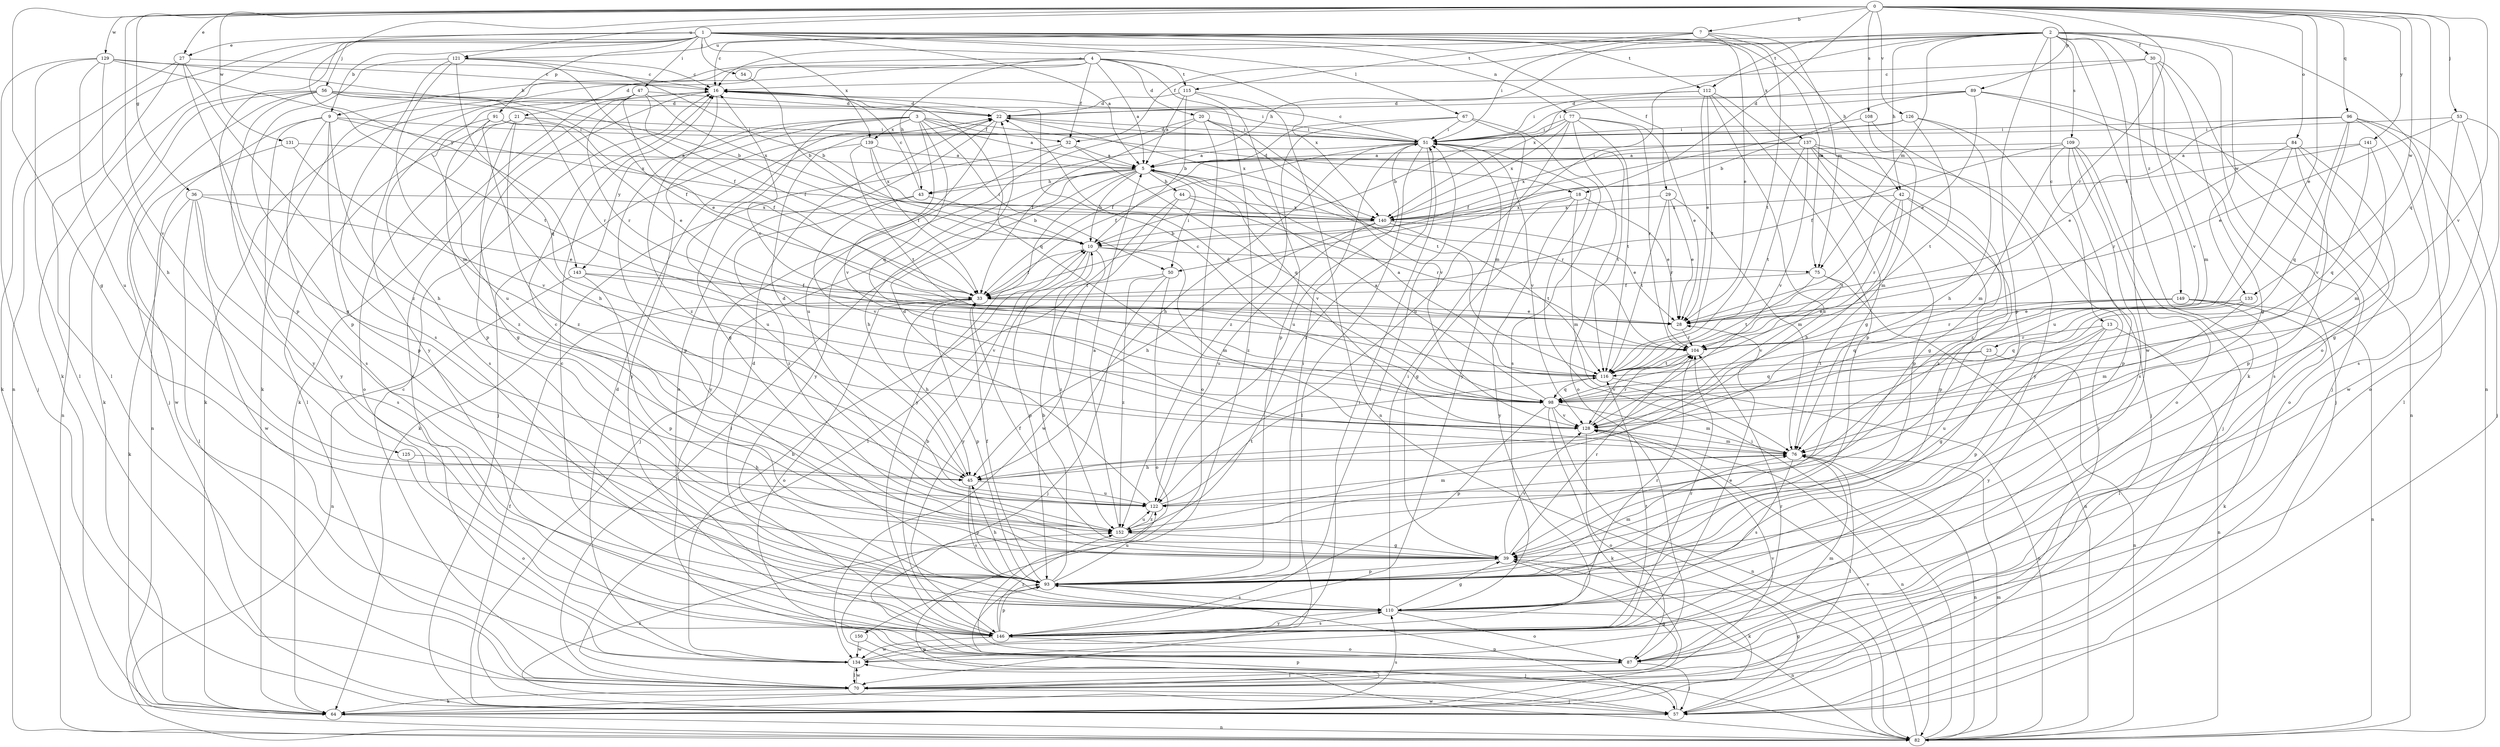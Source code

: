 strict digraph  {
0;
1;
2;
3;
4;
5;
7;
9;
10;
13;
16;
18;
20;
21;
22;
23;
27;
28;
29;
30;
32;
33;
36;
39;
42;
43;
44;
45;
47;
50;
51;
53;
54;
56;
57;
64;
67;
70;
75;
76;
77;
82;
84;
87;
89;
91;
93;
96;
98;
104;
108;
109;
110;
112;
115;
116;
121;
122;
125;
126;
128;
129;
131;
133;
134;
137;
139;
140;
141;
143;
146;
149;
150;
152;
0 -> 7  [label=b];
0 -> 18  [label=d];
0 -> 23  [label=e];
0 -> 27  [label=e];
0 -> 36  [label=g];
0 -> 39  [label=g];
0 -> 53  [label=j];
0 -> 84  [label=o];
0 -> 89  [label=p];
0 -> 96  [label=q];
0 -> 98  [label=q];
0 -> 104  [label=r];
0 -> 108  [label=s];
0 -> 121  [label=u];
0 -> 125  [label=v];
0 -> 126  [label=v];
0 -> 128  [label=v];
0 -> 129  [label=w];
0 -> 131  [label=w];
0 -> 133  [label=w];
0 -> 141  [label=y];
0 -> 143  [label=y];
1 -> 5  [label=a];
1 -> 9  [label=b];
1 -> 27  [label=e];
1 -> 29  [label=f];
1 -> 42  [label=h];
1 -> 47  [label=i];
1 -> 54  [label=j];
1 -> 56  [label=j];
1 -> 64  [label=k];
1 -> 67  [label=l];
1 -> 75  [label=m];
1 -> 77  [label=n];
1 -> 82  [label=n];
1 -> 91  [label=p];
1 -> 93  [label=p];
1 -> 112  [label=t];
1 -> 137  [label=x];
1 -> 139  [label=x];
2 -> 13  [label=c];
2 -> 16  [label=c];
2 -> 30  [label=f];
2 -> 32  [label=f];
2 -> 42  [label=h];
2 -> 43  [label=h];
2 -> 50  [label=i];
2 -> 64  [label=k];
2 -> 75  [label=m];
2 -> 82  [label=n];
2 -> 87  [label=o];
2 -> 93  [label=p];
2 -> 109  [label=s];
2 -> 112  [label=t];
2 -> 133  [label=w];
2 -> 134  [label=w];
2 -> 149  [label=z];
3 -> 5  [label=a];
3 -> 18  [label=d];
3 -> 32  [label=f];
3 -> 39  [label=g];
3 -> 50  [label=i];
3 -> 93  [label=p];
3 -> 98  [label=q];
3 -> 128  [label=v];
3 -> 139  [label=x];
3 -> 143  [label=y];
3 -> 146  [label=y];
4 -> 5  [label=a];
4 -> 9  [label=b];
4 -> 20  [label=d];
4 -> 21  [label=d];
4 -> 32  [label=f];
4 -> 43  [label=h];
4 -> 64  [label=k];
4 -> 115  [label=t];
4 -> 140  [label=x];
4 -> 146  [label=y];
4 -> 150  [label=z];
5 -> 10  [label=b];
5 -> 43  [label=h];
5 -> 44  [label=h];
5 -> 45  [label=h];
5 -> 50  [label=i];
5 -> 57  [label=j];
5 -> 70  [label=l];
5 -> 104  [label=r];
5 -> 128  [label=v];
5 -> 146  [label=y];
7 -> 16  [label=c];
7 -> 28  [label=e];
7 -> 51  [label=i];
7 -> 75  [label=m];
7 -> 115  [label=t];
7 -> 116  [label=t];
7 -> 121  [label=u];
9 -> 45  [label=h];
9 -> 51  [label=i];
9 -> 82  [label=n];
9 -> 93  [label=p];
9 -> 110  [label=s];
9 -> 140  [label=x];
9 -> 146  [label=y];
10 -> 33  [label=f];
10 -> 75  [label=m];
10 -> 76  [label=m];
10 -> 93  [label=p];
10 -> 146  [label=y];
10 -> 152  [label=z];
13 -> 39  [label=g];
13 -> 82  [label=n];
13 -> 93  [label=p];
13 -> 104  [label=r];
13 -> 146  [label=y];
16 -> 22  [label=d];
16 -> 64  [label=k];
16 -> 93  [label=p];
16 -> 98  [label=q];
16 -> 152  [label=z];
18 -> 28  [label=e];
18 -> 39  [label=g];
18 -> 76  [label=m];
18 -> 140  [label=x];
18 -> 146  [label=y];
20 -> 33  [label=f];
20 -> 51  [label=i];
20 -> 87  [label=o];
20 -> 116  [label=t];
20 -> 128  [label=v];
20 -> 146  [label=y];
21 -> 33  [label=f];
21 -> 39  [label=g];
21 -> 51  [label=i];
21 -> 70  [label=l];
21 -> 87  [label=o];
21 -> 152  [label=z];
22 -> 51  [label=i];
22 -> 57  [label=j];
22 -> 87  [label=o];
22 -> 122  [label=u];
22 -> 140  [label=x];
23 -> 82  [label=n];
23 -> 98  [label=q];
23 -> 116  [label=t];
23 -> 122  [label=u];
27 -> 16  [label=c];
27 -> 39  [label=g];
27 -> 64  [label=k];
27 -> 70  [label=l];
27 -> 152  [label=z];
28 -> 104  [label=r];
29 -> 28  [label=e];
29 -> 76  [label=m];
29 -> 104  [label=r];
29 -> 116  [label=t];
29 -> 140  [label=x];
30 -> 16  [label=c];
30 -> 39  [label=g];
30 -> 57  [label=j];
30 -> 76  [label=m];
30 -> 128  [label=v];
30 -> 140  [label=x];
32 -> 5  [label=a];
32 -> 64  [label=k];
32 -> 98  [label=q];
32 -> 146  [label=y];
33 -> 28  [label=e];
33 -> 45  [label=h];
33 -> 87  [label=o];
33 -> 93  [label=p];
36 -> 28  [label=e];
36 -> 64  [label=k];
36 -> 70  [label=l];
36 -> 110  [label=s];
36 -> 134  [label=w];
36 -> 140  [label=x];
39 -> 16  [label=c];
39 -> 33  [label=f];
39 -> 64  [label=k];
39 -> 93  [label=p];
39 -> 104  [label=r];
39 -> 128  [label=v];
42 -> 45  [label=h];
42 -> 93  [label=p];
42 -> 104  [label=r];
42 -> 116  [label=t];
42 -> 140  [label=x];
42 -> 152  [label=z];
43 -> 10  [label=b];
43 -> 16  [label=c];
43 -> 128  [label=v];
43 -> 152  [label=z];
44 -> 70  [label=l];
44 -> 104  [label=r];
44 -> 134  [label=w];
44 -> 140  [label=x];
45 -> 22  [label=d];
45 -> 93  [label=p];
45 -> 110  [label=s];
45 -> 122  [label=u];
47 -> 22  [label=d];
47 -> 28  [label=e];
47 -> 33  [label=f];
47 -> 64  [label=k];
47 -> 104  [label=r];
47 -> 122  [label=u];
47 -> 140  [label=x];
50 -> 33  [label=f];
50 -> 57  [label=j];
50 -> 87  [label=o];
50 -> 152  [label=z];
51 -> 5  [label=a];
51 -> 16  [label=c];
51 -> 22  [label=d];
51 -> 33  [label=f];
51 -> 45  [label=h];
51 -> 70  [label=l];
51 -> 116  [label=t];
51 -> 122  [label=u];
51 -> 128  [label=v];
51 -> 152  [label=z];
53 -> 28  [label=e];
53 -> 51  [label=i];
53 -> 87  [label=o];
53 -> 110  [label=s];
53 -> 134  [label=w];
54 -> 10  [label=b];
56 -> 22  [label=d];
56 -> 33  [label=f];
56 -> 51  [label=i];
56 -> 57  [label=j];
56 -> 64  [label=k];
56 -> 82  [label=n];
56 -> 104  [label=r];
56 -> 146  [label=y];
57 -> 33  [label=f];
57 -> 39  [label=g];
57 -> 93  [label=p];
57 -> 152  [label=z];
64 -> 82  [label=n];
64 -> 93  [label=p];
64 -> 110  [label=s];
67 -> 33  [label=f];
67 -> 51  [label=i];
67 -> 110  [label=s];
67 -> 146  [label=y];
67 -> 152  [label=z];
70 -> 16  [label=c];
70 -> 39  [label=g];
70 -> 57  [label=j];
70 -> 64  [label=k];
70 -> 128  [label=v];
70 -> 134  [label=w];
75 -> 33  [label=f];
75 -> 82  [label=n];
75 -> 116  [label=t];
75 -> 128  [label=v];
76 -> 45  [label=h];
76 -> 70  [label=l];
76 -> 82  [label=n];
76 -> 110  [label=s];
77 -> 10  [label=b];
77 -> 28  [label=e];
77 -> 51  [label=i];
77 -> 87  [label=o];
77 -> 104  [label=r];
77 -> 116  [label=t];
77 -> 122  [label=u];
77 -> 140  [label=x];
82 -> 51  [label=i];
82 -> 76  [label=m];
82 -> 93  [label=p];
82 -> 128  [label=v];
82 -> 134  [label=w];
84 -> 5  [label=a];
84 -> 87  [label=o];
84 -> 93  [label=p];
84 -> 104  [label=r];
84 -> 110  [label=s];
84 -> 122  [label=u];
87 -> 57  [label=j];
87 -> 70  [label=l];
87 -> 76  [label=m];
89 -> 10  [label=b];
89 -> 22  [label=d];
89 -> 28  [label=e];
89 -> 51  [label=i];
89 -> 57  [label=j];
89 -> 82  [label=n];
91 -> 28  [label=e];
91 -> 45  [label=h];
91 -> 51  [label=i];
91 -> 110  [label=s];
91 -> 152  [label=z];
93 -> 10  [label=b];
93 -> 33  [label=f];
93 -> 45  [label=h];
93 -> 51  [label=i];
93 -> 76  [label=m];
93 -> 110  [label=s];
93 -> 122  [label=u];
96 -> 28  [label=e];
96 -> 39  [label=g];
96 -> 51  [label=i];
96 -> 57  [label=j];
96 -> 70  [label=l];
96 -> 98  [label=q];
96 -> 128  [label=v];
98 -> 5  [label=a];
98 -> 16  [label=c];
98 -> 22  [label=d];
98 -> 64  [label=k];
98 -> 76  [label=m];
98 -> 82  [label=n];
98 -> 93  [label=p];
98 -> 128  [label=v];
104 -> 116  [label=t];
104 -> 128  [label=v];
108 -> 51  [label=i];
108 -> 76  [label=m];
108 -> 146  [label=y];
109 -> 5  [label=a];
109 -> 33  [label=f];
109 -> 57  [label=j];
109 -> 76  [label=m];
109 -> 87  [label=o];
109 -> 93  [label=p];
109 -> 110  [label=s];
110 -> 22  [label=d];
110 -> 39  [label=g];
110 -> 51  [label=i];
110 -> 82  [label=n];
110 -> 87  [label=o];
110 -> 104  [label=r];
110 -> 146  [label=y];
112 -> 22  [label=d];
112 -> 28  [label=e];
112 -> 39  [label=g];
112 -> 51  [label=i];
112 -> 93  [label=p];
112 -> 116  [label=t];
112 -> 152  [label=z];
115 -> 5  [label=a];
115 -> 10  [label=b];
115 -> 22  [label=d];
115 -> 82  [label=n];
115 -> 93  [label=p];
116 -> 5  [label=a];
116 -> 16  [label=c];
116 -> 82  [label=n];
116 -> 98  [label=q];
121 -> 10  [label=b];
121 -> 16  [label=c];
121 -> 33  [label=f];
121 -> 76  [label=m];
121 -> 93  [label=p];
121 -> 98  [label=q];
121 -> 110  [label=s];
122 -> 22  [label=d];
122 -> 76  [label=m];
122 -> 116  [label=t];
122 -> 152  [label=z];
125 -> 45  [label=h];
125 -> 87  [label=o];
126 -> 33  [label=f];
126 -> 45  [label=h];
126 -> 51  [label=i];
126 -> 57  [label=j];
126 -> 116  [label=t];
128 -> 76  [label=m];
128 -> 82  [label=n];
128 -> 87  [label=o];
128 -> 104  [label=r];
129 -> 10  [label=b];
129 -> 16  [label=c];
129 -> 45  [label=h];
129 -> 57  [label=j];
129 -> 70  [label=l];
129 -> 116  [label=t];
129 -> 122  [label=u];
131 -> 5  [label=a];
131 -> 128  [label=v];
131 -> 134  [label=w];
133 -> 28  [label=e];
133 -> 76  [label=m];
133 -> 98  [label=q];
134 -> 10  [label=b];
134 -> 16  [label=c];
134 -> 22  [label=d];
134 -> 51  [label=i];
134 -> 70  [label=l];
134 -> 104  [label=r];
137 -> 5  [label=a];
137 -> 39  [label=g];
137 -> 57  [label=j];
137 -> 93  [label=p];
137 -> 116  [label=t];
137 -> 128  [label=v];
137 -> 140  [label=x];
137 -> 152  [label=z];
139 -> 5  [label=a];
139 -> 33  [label=f];
139 -> 116  [label=t];
139 -> 122  [label=u];
139 -> 140  [label=x];
140 -> 10  [label=b];
140 -> 28  [label=e];
140 -> 45  [label=h];
140 -> 116  [label=t];
140 -> 122  [label=u];
141 -> 5  [label=a];
141 -> 76  [label=m];
141 -> 98  [label=q];
141 -> 140  [label=x];
143 -> 33  [label=f];
143 -> 82  [label=n];
143 -> 93  [label=p];
143 -> 128  [label=v];
146 -> 10  [label=b];
146 -> 16  [label=c];
146 -> 28  [label=e];
146 -> 51  [label=i];
146 -> 87  [label=o];
146 -> 93  [label=p];
146 -> 104  [label=r];
146 -> 110  [label=s];
146 -> 116  [label=t];
146 -> 134  [label=w];
146 -> 152  [label=z];
149 -> 28  [label=e];
149 -> 64  [label=k];
149 -> 70  [label=l];
149 -> 82  [label=n];
149 -> 98  [label=q];
149 -> 104  [label=r];
150 -> 57  [label=j];
150 -> 134  [label=w];
152 -> 5  [label=a];
152 -> 39  [label=g];
152 -> 122  [label=u];
}
